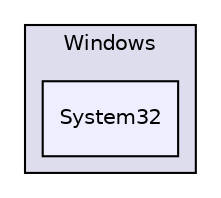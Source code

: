 digraph "C:/Windows/System32" {
  compound=true
  node [ fontsize="10", fontname="Helvetica"];
  edge [ labelfontsize="10", labelfontname="Helvetica"];
  subgraph clusterdir_a67a73c2d68c1a16cb1ec52de74dbd35 {
    graph [ bgcolor="#ddddee", pencolor="black", label="Windows" fontname="Helvetica", fontsize="10", URL="dir_a67a73c2d68c1a16cb1ec52de74dbd35.html"]
  dir_10d7e00271d6030539a605c32c6e1e41 [shape=box, label="System32", style="filled", fillcolor="#eeeeff", pencolor="black", URL="dir_10d7e00271d6030539a605c32c6e1e41.html"];
  }
}
